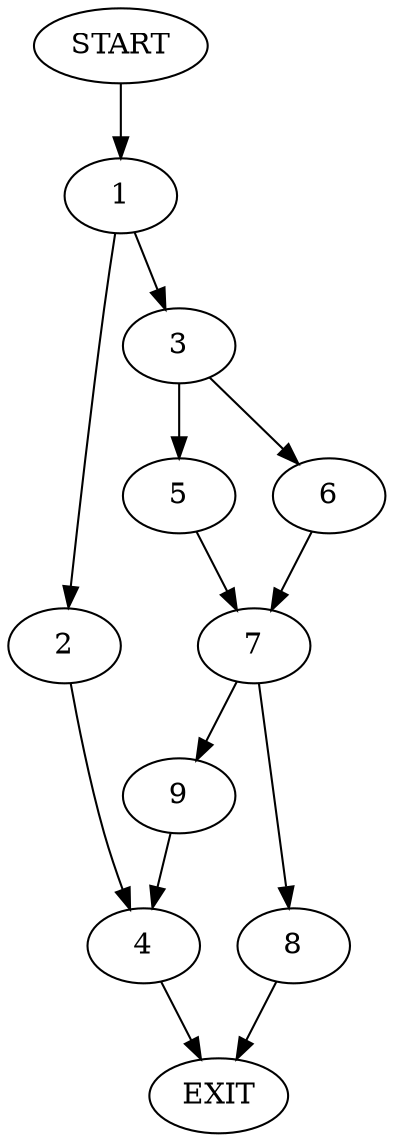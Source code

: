 digraph {
0 [label="START"]
10 [label="EXIT"]
0 -> 1
1 -> 2
1 -> 3
2 -> 4
3 -> 5
3 -> 6
4 -> 10
5 -> 7
6 -> 7
7 -> 8
7 -> 9
9 -> 4
8 -> 10
}
